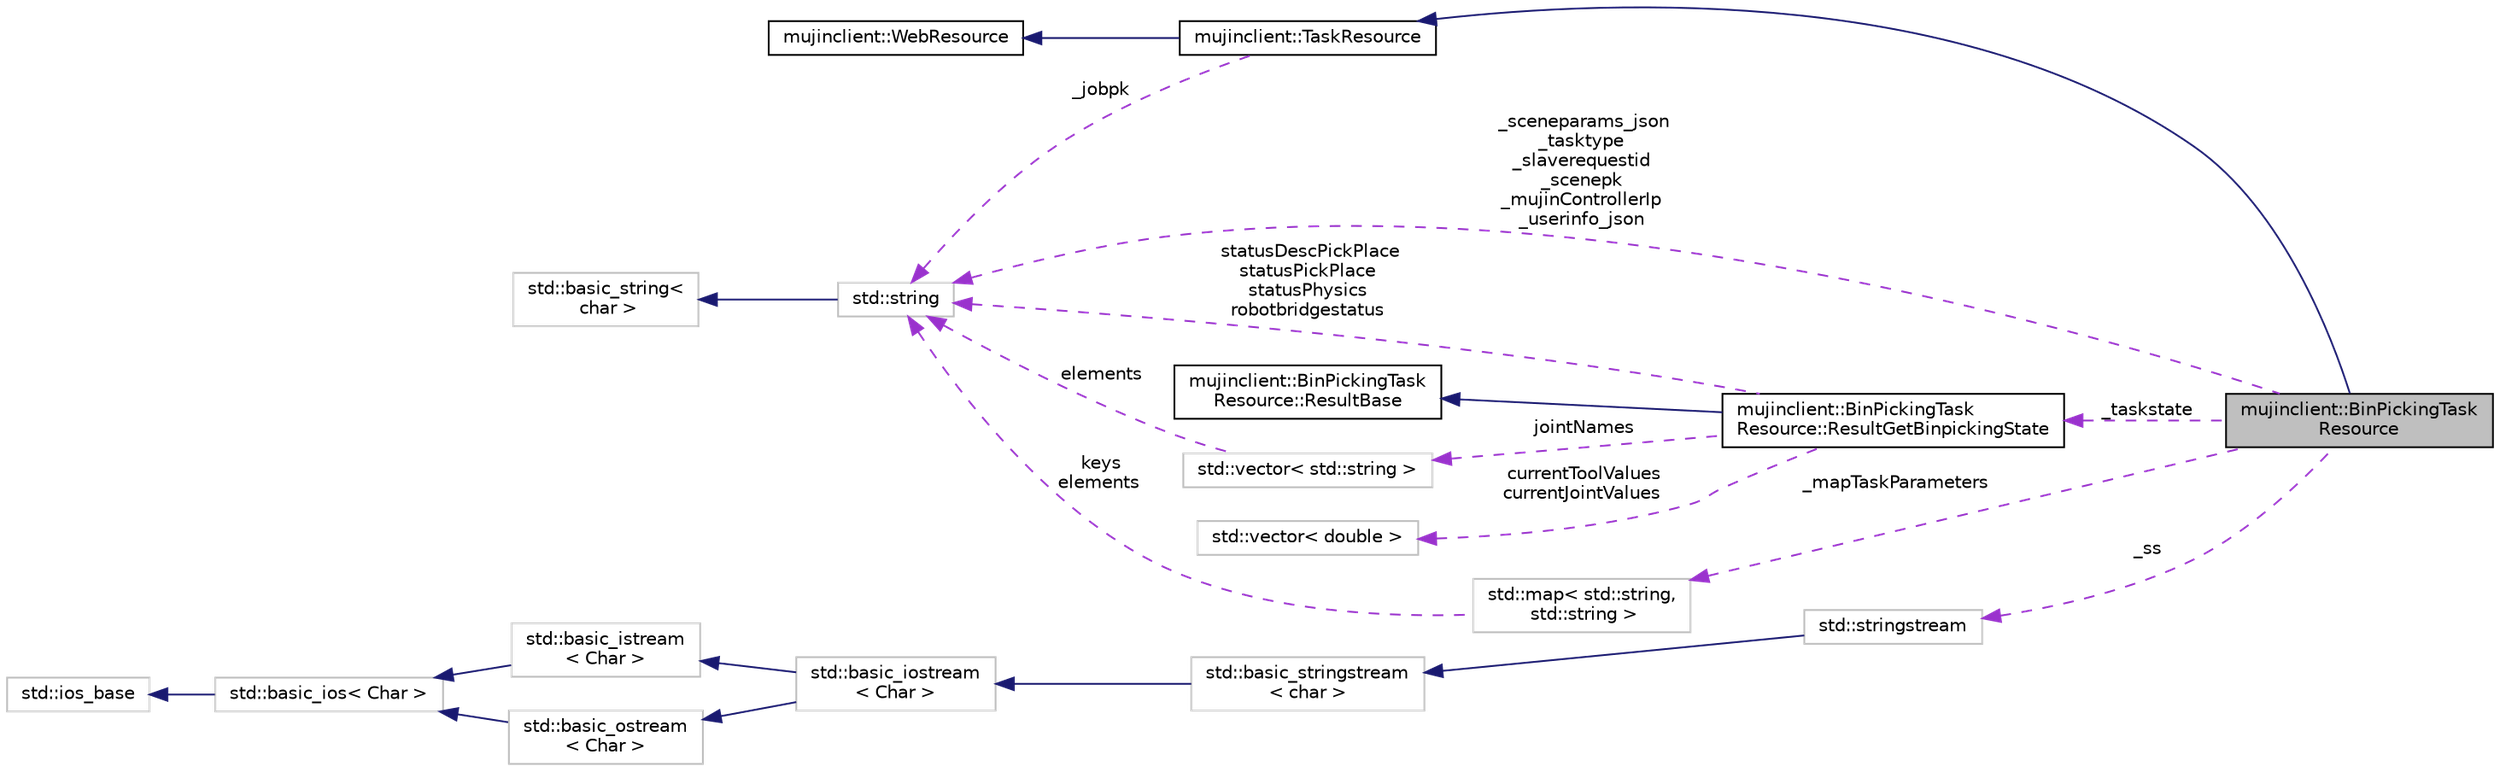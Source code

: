 digraph "mujinclient::BinPickingTaskResource"
{
  bgcolor="transparent";
  edge [fontname="Helvetica",fontsize="10",labelfontname="Helvetica",labelfontsize="10"];
  node [fontname="Helvetica",fontsize="10",shape=record];
  rankdir="LR";
  Node1 [label="mujinclient::BinPickingTask\lResource",height=0.2,width=0.4,color="black", fillcolor="grey75", style="filled" fontcolor="black"];
  Node2 -> Node1 [dir="back",color="midnightblue",fontsize="10",style="solid",fontname="Helvetica"];
  Node2 [label="mujinclient::TaskResource",height=0.2,width=0.4,color="black",URL="$classmujinclient_1_1TaskResource.html"];
  Node3 -> Node2 [dir="back",color="midnightblue",fontsize="10",style="solid",fontname="Helvetica"];
  Node3 [label="mujinclient::WebResource",height=0.2,width=0.4,color="black",URL="$classmujinclient_1_1WebResource.html"];
  Node4 -> Node2 [dir="back",color="darkorchid3",fontsize="10",style="dashed",label=" _jobpk" ,fontname="Helvetica"];
  Node4 [label="std::string",height=0.2,width=0.4,color="grey75",tooltip="STL class."];
  Node5 -> Node4 [dir="back",color="midnightblue",fontsize="10",style="solid",fontname="Helvetica"];
  Node5 [label="std::basic_string\<\l char \>",height=0.2,width=0.4,color="grey75",tooltip="STL class."];
  Node6 -> Node1 [dir="back",color="darkorchid3",fontsize="10",style="dashed",label=" _taskstate" ,fontname="Helvetica"];
  Node6 [label="mujinclient::BinPickingTask\lResource::ResultGetBinpickingState",height=0.2,width=0.4,color="black",URL="$structmujinclient_1_1BinPickingTaskResource_1_1ResultGetBinpickingState.html"];
  Node7 -> Node6 [dir="back",color="midnightblue",fontsize="10",style="solid",fontname="Helvetica"];
  Node7 [label="mujinclient::BinPickingTask\lResource::ResultBase",height=0.2,width=0.4,color="black",URL="$structmujinclient_1_1BinPickingTaskResource_1_1ResultBase.html"];
  Node4 -> Node6 [dir="back",color="darkorchid3",fontsize="10",style="dashed",label=" statusDescPickPlace\nstatusPickPlace\nstatusPhysics\nrobotbridgestatus" ,fontname="Helvetica"];
  Node8 -> Node6 [dir="back",color="darkorchid3",fontsize="10",style="dashed",label=" jointNames" ,fontname="Helvetica"];
  Node8 [label="std::vector\< std::string \>",height=0.2,width=0.4,color="grey75"];
  Node4 -> Node8 [dir="back",color="darkorchid3",fontsize="10",style="dashed",label=" elements" ,fontname="Helvetica"];
  Node9 -> Node6 [dir="back",color="darkorchid3",fontsize="10",style="dashed",label=" currentToolValues\ncurrentJointValues" ,fontname="Helvetica"];
  Node9 [label="std::vector\< double \>",height=0.2,width=0.4,color="grey75"];
  Node4 -> Node1 [dir="back",color="darkorchid3",fontsize="10",style="dashed",label=" _sceneparams_json\n_tasktype\n_slaverequestid\n_scenepk\n_mujinControllerIp\n_userinfo_json" ,fontname="Helvetica"];
  Node10 -> Node1 [dir="back",color="darkorchid3",fontsize="10",style="dashed",label=" _mapTaskParameters" ,fontname="Helvetica"];
  Node10 [label="std::map\< std::string,\l std::string \>",height=0.2,width=0.4,color="grey75"];
  Node4 -> Node10 [dir="back",color="darkorchid3",fontsize="10",style="dashed",label=" keys\nelements" ,fontname="Helvetica"];
  Node11 -> Node1 [dir="back",color="darkorchid3",fontsize="10",style="dashed",label=" _ss" ,fontname="Helvetica"];
  Node11 [label="std::stringstream",height=0.2,width=0.4,color="grey75",tooltip="STL class."];
  Node12 -> Node11 [dir="back",color="midnightblue",fontsize="10",style="solid",fontname="Helvetica"];
  Node12 [label="std::basic_stringstream\l\< char \>",height=0.2,width=0.4,color="grey75",tooltip="STL class."];
  Node13 -> Node12 [dir="back",color="midnightblue",fontsize="10",style="solid",fontname="Helvetica"];
  Node13 [label="std::basic_iostream\l\< Char \>",height=0.2,width=0.4,color="grey75",tooltip="STL class."];
  Node14 -> Node13 [dir="back",color="midnightblue",fontsize="10",style="solid",fontname="Helvetica"];
  Node14 [label="std::basic_istream\l\< Char \>",height=0.2,width=0.4,color="grey75",tooltip="STL class."];
  Node15 -> Node14 [dir="back",color="midnightblue",fontsize="10",style="solid",fontname="Helvetica"];
  Node15 [label="std::basic_ios\< Char \>",height=0.2,width=0.4,color="grey75",tooltip="STL class."];
  Node16 -> Node15 [dir="back",color="midnightblue",fontsize="10",style="solid",fontname="Helvetica"];
  Node16 [label="std::ios_base",height=0.2,width=0.4,color="grey75",tooltip="STL class."];
  Node17 -> Node13 [dir="back",color="midnightblue",fontsize="10",style="solid",fontname="Helvetica"];
  Node17 [label="std::basic_ostream\l\< Char \>",height=0.2,width=0.4,color="grey75",tooltip="STL class."];
  Node15 -> Node17 [dir="back",color="midnightblue",fontsize="10",style="solid",fontname="Helvetica"];
}
